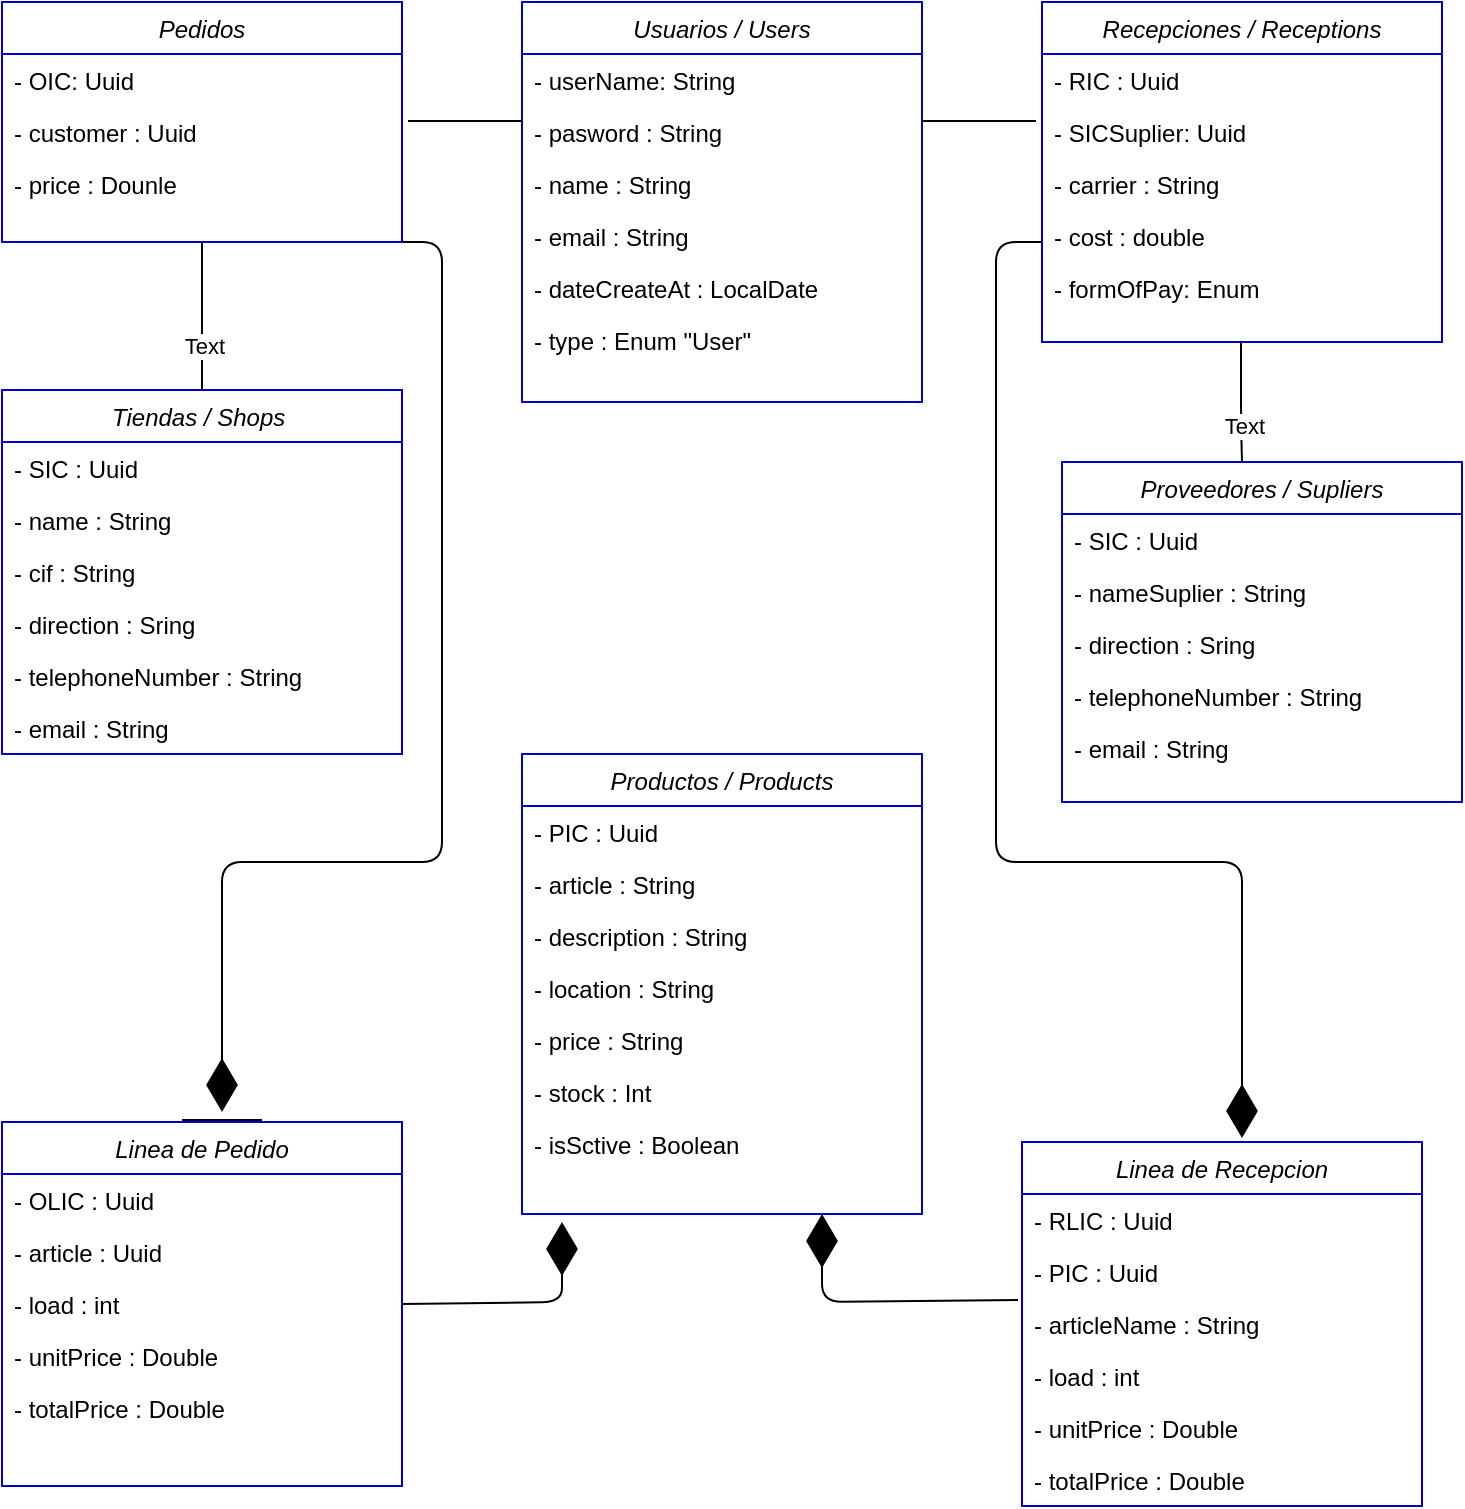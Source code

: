 <mxfile version="15.2.7" type="device"><diagram id="C5RBs43oDa-KdzZeNtuy" name="Page-1"><mxGraphModel dx="1918" dy="494" grid="1" gridSize="10" guides="1" tooltips="1" connect="1" arrows="1" fold="1" page="1" pageScale="1" pageWidth="827" pageHeight="1169" math="0" shadow="0"><root><mxCell id="WIyWlLk6GJQsqaUBKTNV-0"/><mxCell id="WIyWlLk6GJQsqaUBKTNV-1" parent="WIyWlLk6GJQsqaUBKTNV-0"/><mxCell id="xP6IEk8G_7_wYVqHRWd4-0" value="Pedidos" style="swimlane;fontStyle=2;align=center;verticalAlign=top;childLayout=stackLayout;horizontal=1;startSize=26;horizontalStack=0;resizeParent=1;resizeLast=0;collapsible=1;marginBottom=0;rounded=0;shadow=0;strokeWidth=1;fillColor=#FFFFFF;strokeColor=#0000CC;" parent="WIyWlLk6GJQsqaUBKTNV-1" vertex="1"><mxGeometry x="-800" y="220" width="200" height="120" as="geometry"><mxRectangle x="-200" y="50" width="160" height="26" as="alternateBounds"/></mxGeometry></mxCell><mxCell id="xP6IEk8G_7_wYVqHRWd4-20" value="- OIC: Uuid&#10;" style="text;align=left;verticalAlign=top;spacingLeft=4;spacingRight=4;overflow=hidden;rotatable=0;points=[[0,0.5],[1,0.5]];portConstraint=eastwest;rounded=0;shadow=0;html=0;" parent="xP6IEk8G_7_wYVqHRWd4-0" vertex="1"><mxGeometry y="26" width="200" height="26" as="geometry"/></mxCell><mxCell id="xP6IEk8G_7_wYVqHRWd4-1" value="- customer : Uuid" style="text;align=left;verticalAlign=top;spacingLeft=4;spacingRight=4;overflow=hidden;rotatable=0;points=[[0,0.5],[1,0.5]];portConstraint=eastwest;" parent="xP6IEk8G_7_wYVqHRWd4-0" vertex="1"><mxGeometry y="52" width="200" height="26" as="geometry"/></mxCell><mxCell id="xP6IEk8G_7_wYVqHRWd4-2" value="- price : Dounle" style="text;align=left;verticalAlign=top;spacingLeft=4;spacingRight=4;overflow=hidden;rotatable=0;points=[[0,0.5],[1,0.5]];portConstraint=eastwest;rounded=0;shadow=0;html=0;" parent="xP6IEk8G_7_wYVqHRWd4-0" vertex="1"><mxGeometry y="78" width="200" height="26" as="geometry"/></mxCell><mxCell id="XiTa4pajt9Ke85h2i4oA-1" value="Tiendas / Shops " style="swimlane;fontStyle=2;align=center;verticalAlign=top;childLayout=stackLayout;horizontal=1;startSize=26;horizontalStack=0;resizeParent=1;resizeLast=0;collapsible=1;marginBottom=0;rounded=0;shadow=0;strokeWidth=1;fillColor=#FFFFFF;strokeColor=#0000CC;" vertex="1" parent="WIyWlLk6GJQsqaUBKTNV-1"><mxGeometry x="-800" y="414" width="200" height="182" as="geometry"><mxRectangle x="-200" y="50" width="160" height="26" as="alternateBounds"/></mxGeometry></mxCell><mxCell id="XiTa4pajt9Ke85h2i4oA-2" value="- SIC : Uuid" style="text;align=left;verticalAlign=top;spacingLeft=4;spacingRight=4;overflow=hidden;rotatable=0;points=[[0,0.5],[1,0.5]];portConstraint=eastwest;" vertex="1" parent="XiTa4pajt9Ke85h2i4oA-1"><mxGeometry y="26" width="200" height="26" as="geometry"/></mxCell><mxCell id="XiTa4pajt9Ke85h2i4oA-3" value="- name : String" style="text;align=left;verticalAlign=top;spacingLeft=4;spacingRight=4;overflow=hidden;rotatable=0;points=[[0,0.5],[1,0.5]];portConstraint=eastwest;rounded=0;shadow=0;html=0;" vertex="1" parent="XiTa4pajt9Ke85h2i4oA-1"><mxGeometry y="52" width="200" height="26" as="geometry"/></mxCell><mxCell id="XiTa4pajt9Ke85h2i4oA-63" value="- cif : String" style="text;align=left;verticalAlign=top;spacingLeft=4;spacingRight=4;overflow=hidden;rotatable=0;points=[[0,0.5],[1,0.5]];portConstraint=eastwest;" vertex="1" parent="XiTa4pajt9Ke85h2i4oA-1"><mxGeometry y="78" width="200" height="26" as="geometry"/></mxCell><mxCell id="XiTa4pajt9Ke85h2i4oA-4" value="- direction : Sring" style="text;align=left;verticalAlign=top;spacingLeft=4;spacingRight=4;overflow=hidden;rotatable=0;points=[[0,0.5],[1,0.5]];portConstraint=eastwest;rounded=0;shadow=0;html=0;" vertex="1" parent="XiTa4pajt9Ke85h2i4oA-1"><mxGeometry y="104" width="200" height="26" as="geometry"/></mxCell><mxCell id="XiTa4pajt9Ke85h2i4oA-5" value="- telephoneNumber : String" style="text;align=left;verticalAlign=top;spacingLeft=4;spacingRight=4;overflow=hidden;rotatable=0;points=[[0,0.5],[1,0.5]];portConstraint=eastwest;rounded=0;shadow=0;html=0;" vertex="1" parent="XiTa4pajt9Ke85h2i4oA-1"><mxGeometry y="130" width="200" height="26" as="geometry"/></mxCell><mxCell id="XiTa4pajt9Ke85h2i4oA-7" value="- email : String" style="text;align=left;verticalAlign=top;spacingLeft=4;spacingRight=4;overflow=hidden;rotatable=0;points=[[0,0.5],[1,0.5]];portConstraint=eastwest;rounded=0;shadow=0;html=0;" vertex="1" parent="XiTa4pajt9Ke85h2i4oA-1"><mxGeometry y="156" width="200" height="26" as="geometry"/></mxCell><mxCell id="XiTa4pajt9Ke85h2i4oA-14" value="Productos / Products" style="swimlane;fontStyle=2;align=center;verticalAlign=top;childLayout=stackLayout;horizontal=1;startSize=26;horizontalStack=0;resizeParent=1;resizeLast=0;collapsible=1;marginBottom=0;rounded=0;shadow=0;strokeWidth=1;fillColor=#FFFFFF;strokeColor=#0000CC;" vertex="1" parent="WIyWlLk6GJQsqaUBKTNV-1"><mxGeometry x="-540" y="596" width="200" height="230" as="geometry"><mxRectangle x="-200" y="50" width="160" height="26" as="alternateBounds"/></mxGeometry></mxCell><mxCell id="XiTa4pajt9Ke85h2i4oA-15" value="- PIC : Uuid" style="text;align=left;verticalAlign=top;spacingLeft=4;spacingRight=4;overflow=hidden;rotatable=0;points=[[0,0.5],[1,0.5]];portConstraint=eastwest;" vertex="1" parent="XiTa4pajt9Ke85h2i4oA-14"><mxGeometry y="26" width="200" height="26" as="geometry"/></mxCell><mxCell id="XiTa4pajt9Ke85h2i4oA-16" value="- article : String" style="text;align=left;verticalAlign=top;spacingLeft=4;spacingRight=4;overflow=hidden;rotatable=0;points=[[0,0.5],[1,0.5]];portConstraint=eastwest;rounded=0;shadow=0;html=0;" vertex="1" parent="XiTa4pajt9Ke85h2i4oA-14"><mxGeometry y="52" width="200" height="26" as="geometry"/></mxCell><mxCell id="XiTa4pajt9Ke85h2i4oA-17" value="- description : String" style="text;align=left;verticalAlign=top;spacingLeft=4;spacingRight=4;overflow=hidden;rotatable=0;points=[[0,0.5],[1,0.5]];portConstraint=eastwest;rounded=0;shadow=0;html=0;" vertex="1" parent="XiTa4pajt9Ke85h2i4oA-14"><mxGeometry y="78" width="200" height="26" as="geometry"/></mxCell><mxCell id="XiTa4pajt9Ke85h2i4oA-18" value="- location : String" style="text;align=left;verticalAlign=top;spacingLeft=4;spacingRight=4;overflow=hidden;rotatable=0;points=[[0,0.5],[1,0.5]];portConstraint=eastwest;rounded=0;shadow=0;html=0;" vertex="1" parent="XiTa4pajt9Ke85h2i4oA-14"><mxGeometry y="104" width="200" height="26" as="geometry"/></mxCell><mxCell id="XiTa4pajt9Ke85h2i4oA-19" value="- price : String" style="text;align=left;verticalAlign=top;spacingLeft=4;spacingRight=4;overflow=hidden;rotatable=0;points=[[0,0.5],[1,0.5]];portConstraint=eastwest;rounded=0;shadow=0;html=0;" vertex="1" parent="XiTa4pajt9Ke85h2i4oA-14"><mxGeometry y="130" width="200" height="26" as="geometry"/></mxCell><mxCell id="XiTa4pajt9Ke85h2i4oA-20" value="- stock : Int" style="text;align=left;verticalAlign=top;spacingLeft=4;spacingRight=4;overflow=hidden;rotatable=0;points=[[0,0.5],[1,0.5]];portConstraint=eastwest;rounded=0;shadow=0;html=0;" vertex="1" parent="XiTa4pajt9Ke85h2i4oA-14"><mxGeometry y="156" width="200" height="26" as="geometry"/></mxCell><mxCell id="XiTa4pajt9Ke85h2i4oA-21" value="- isSctive : Boolean" style="text;align=left;verticalAlign=top;spacingLeft=4;spacingRight=4;overflow=hidden;rotatable=0;points=[[0,0.5],[1,0.5]];portConstraint=eastwest;rounded=0;shadow=0;html=0;" vertex="1" parent="XiTa4pajt9Ke85h2i4oA-14"><mxGeometry y="182" width="200" height="26" as="geometry"/></mxCell><mxCell id="XiTa4pajt9Ke85h2i4oA-27" value="Recepciones / Receptions" style="swimlane;fontStyle=2;align=center;verticalAlign=top;childLayout=stackLayout;horizontal=1;startSize=26;horizontalStack=0;resizeParent=1;resizeLast=0;collapsible=1;marginBottom=0;rounded=0;shadow=0;strokeWidth=1;fillColor=#FFFFFF;strokeColor=#0000CC;" vertex="1" parent="WIyWlLk6GJQsqaUBKTNV-1"><mxGeometry x="-280" y="220" width="200" height="170" as="geometry"><mxRectangle x="-200" y="50" width="160" height="26" as="alternateBounds"/></mxGeometry></mxCell><mxCell id="XiTa4pajt9Ke85h2i4oA-28" value="- RIC : Uuid" style="text;align=left;verticalAlign=top;spacingLeft=4;spacingRight=4;overflow=hidden;rotatable=0;points=[[0,0.5],[1,0.5]];portConstraint=eastwest;" vertex="1" parent="XiTa4pajt9Ke85h2i4oA-27"><mxGeometry y="26" width="200" height="26" as="geometry"/></mxCell><mxCell id="XiTa4pajt9Ke85h2i4oA-29" value="- SICSuplier: Uuid" style="text;align=left;verticalAlign=top;spacingLeft=4;spacingRight=4;overflow=hidden;rotatable=0;points=[[0,0.5],[1,0.5]];portConstraint=eastwest;rounded=0;shadow=0;html=0;" vertex="1" parent="XiTa4pajt9Ke85h2i4oA-27"><mxGeometry y="52" width="200" height="26" as="geometry"/></mxCell><mxCell id="XiTa4pajt9Ke85h2i4oA-30" value="- carrier : String" style="text;align=left;verticalAlign=top;spacingLeft=4;spacingRight=4;overflow=hidden;rotatable=0;points=[[0,0.5],[1,0.5]];portConstraint=eastwest;rounded=0;shadow=0;html=0;" vertex="1" parent="XiTa4pajt9Ke85h2i4oA-27"><mxGeometry y="78" width="200" height="26" as="geometry"/></mxCell><mxCell id="XiTa4pajt9Ke85h2i4oA-31" value="- cost : double" style="text;align=left;verticalAlign=top;spacingLeft=4;spacingRight=4;overflow=hidden;rotatable=0;points=[[0,0.5],[1,0.5]];portConstraint=eastwest;rounded=0;shadow=0;html=0;" vertex="1" parent="XiTa4pajt9Ke85h2i4oA-27"><mxGeometry y="104" width="200" height="26" as="geometry"/></mxCell><mxCell id="XiTa4pajt9Ke85h2i4oA-88" value="- formOfPay: Enum " style="text;align=left;verticalAlign=top;spacingLeft=4;spacingRight=4;overflow=hidden;rotatable=0;points=[[0,0.5],[1,0.5]];portConstraint=eastwest;rounded=0;shadow=0;html=0;" vertex="1" parent="XiTa4pajt9Ke85h2i4oA-27"><mxGeometry y="130" width="200" height="26" as="geometry"/></mxCell><mxCell id="XiTa4pajt9Ke85h2i4oA-65" value="Linea de Recepcion" style="swimlane;fontStyle=2;align=center;verticalAlign=top;childLayout=stackLayout;horizontal=1;startSize=26;horizontalStack=0;resizeParent=1;resizeLast=0;collapsible=1;marginBottom=0;rounded=0;shadow=0;strokeWidth=1;fillColor=#FFFFFF;strokeColor=#0000CC;" vertex="1" parent="WIyWlLk6GJQsqaUBKTNV-1"><mxGeometry x="-290" y="790" width="200" height="182" as="geometry"><mxRectangle x="-200" y="50" width="160" height="26" as="alternateBounds"/></mxGeometry></mxCell><mxCell id="XiTa4pajt9Ke85h2i4oA-66" value="- RLIC : Uuid" style="text;align=left;verticalAlign=top;spacingLeft=4;spacingRight=4;overflow=hidden;rotatable=0;points=[[0,0.5],[1,0.5]];portConstraint=eastwest;" vertex="1" parent="XiTa4pajt9Ke85h2i4oA-65"><mxGeometry y="26" width="200" height="26" as="geometry"/></mxCell><mxCell id="XiTa4pajt9Ke85h2i4oA-67" value="- PIC : Uuid " style="text;align=left;verticalAlign=top;spacingLeft=4;spacingRight=4;overflow=hidden;rotatable=0;points=[[0,0.5],[1,0.5]];portConstraint=eastwest;rounded=0;shadow=0;html=0;" vertex="1" parent="XiTa4pajt9Ke85h2i4oA-65"><mxGeometry y="52" width="200" height="26" as="geometry"/></mxCell><mxCell id="XiTa4pajt9Ke85h2i4oA-89" value="- articleName : String" style="text;align=left;verticalAlign=top;spacingLeft=4;spacingRight=4;overflow=hidden;rotatable=0;points=[[0,0.5],[1,0.5]];portConstraint=eastwest;rounded=0;shadow=0;html=0;" vertex="1" parent="XiTa4pajt9Ke85h2i4oA-65"><mxGeometry y="78" width="200" height="26" as="geometry"/></mxCell><mxCell id="XiTa4pajt9Ke85h2i4oA-68" value="- load : int" style="text;align=left;verticalAlign=top;spacingLeft=4;spacingRight=4;overflow=hidden;rotatable=0;points=[[0,0.5],[1,0.5]];portConstraint=eastwest;rounded=0;shadow=0;html=0;" vertex="1" parent="XiTa4pajt9Ke85h2i4oA-65"><mxGeometry y="104" width="200" height="26" as="geometry"/></mxCell><mxCell id="XiTa4pajt9Ke85h2i4oA-69" value="- unitPrice : Double" style="text;align=left;verticalAlign=top;spacingLeft=4;spacingRight=4;overflow=hidden;rotatable=0;points=[[0,0.5],[1,0.5]];portConstraint=eastwest;rounded=0;shadow=0;html=0;" vertex="1" parent="XiTa4pajt9Ke85h2i4oA-65"><mxGeometry y="130" width="200" height="26" as="geometry"/></mxCell><mxCell id="XiTa4pajt9Ke85h2i4oA-71" value="- totalPrice : Double" style="text;align=left;verticalAlign=top;spacingLeft=4;spacingRight=4;overflow=hidden;rotatable=0;points=[[0,0.5],[1,0.5]];portConstraint=eastwest;rounded=0;shadow=0;html=0;" vertex="1" parent="XiTa4pajt9Ke85h2i4oA-65"><mxGeometry y="156" width="200" height="22" as="geometry"/></mxCell><mxCell id="XiTa4pajt9Ke85h2i4oA-72" value="Linea de Pedido" style="swimlane;fontStyle=2;align=center;verticalAlign=top;childLayout=stackLayout;horizontal=1;startSize=26;horizontalStack=0;resizeParent=1;resizeLast=0;collapsible=1;marginBottom=0;rounded=0;shadow=0;strokeWidth=1;fillColor=#FFFFFF;strokeColor=#0000CC;" vertex="1" parent="WIyWlLk6GJQsqaUBKTNV-1"><mxGeometry x="-800" y="780" width="200" height="182" as="geometry"><mxRectangle x="-200" y="50" width="160" height="26" as="alternateBounds"/></mxGeometry></mxCell><mxCell id="XiTa4pajt9Ke85h2i4oA-73" value="- OLIC : Uuid" style="text;align=left;verticalAlign=top;spacingLeft=4;spacingRight=4;overflow=hidden;rotatable=0;points=[[0,0.5],[1,0.5]];portConstraint=eastwest;" vertex="1" parent="XiTa4pajt9Ke85h2i4oA-72"><mxGeometry y="26" width="200" height="26" as="geometry"/></mxCell><mxCell id="XiTa4pajt9Ke85h2i4oA-74" value="- article : Uuid " style="text;align=left;verticalAlign=top;spacingLeft=4;spacingRight=4;overflow=hidden;rotatable=0;points=[[0,0.5],[1,0.5]];portConstraint=eastwest;rounded=0;shadow=0;html=0;" vertex="1" parent="XiTa4pajt9Ke85h2i4oA-72"><mxGeometry y="52" width="200" height="26" as="geometry"/></mxCell><mxCell id="XiTa4pajt9Ke85h2i4oA-75" value="- load : int" style="text;align=left;verticalAlign=top;spacingLeft=4;spacingRight=4;overflow=hidden;rotatable=0;points=[[0,0.5],[1,0.5]];portConstraint=eastwest;rounded=0;shadow=0;html=0;" vertex="1" parent="XiTa4pajt9Ke85h2i4oA-72"><mxGeometry y="78" width="200" height="26" as="geometry"/></mxCell><mxCell id="XiTa4pajt9Ke85h2i4oA-76" value="- unitPrice : Double" style="text;align=left;verticalAlign=top;spacingLeft=4;spacingRight=4;overflow=hidden;rotatable=0;points=[[0,0.5],[1,0.5]];portConstraint=eastwest;rounded=0;shadow=0;html=0;" vertex="1" parent="XiTa4pajt9Ke85h2i4oA-72"><mxGeometry y="104" width="200" height="26" as="geometry"/></mxCell><mxCell id="XiTa4pajt9Ke85h2i4oA-77" value="- totalPrice : Double" style="text;align=left;verticalAlign=top;spacingLeft=4;spacingRight=4;overflow=hidden;rotatable=0;points=[[0,0.5],[1,0.5]];portConstraint=eastwest;rounded=0;shadow=0;html=0;" vertex="1" parent="XiTa4pajt9Ke85h2i4oA-72"><mxGeometry y="130" width="200" height="26" as="geometry"/></mxCell><mxCell id="XiTa4pajt9Ke85h2i4oA-40" value="Usuarios / Users" style="swimlane;fontStyle=2;align=center;verticalAlign=top;childLayout=stackLayout;horizontal=1;startSize=26;horizontalStack=0;resizeParent=1;resizeLast=0;collapsible=1;marginBottom=0;rounded=0;shadow=0;strokeWidth=1;fillColor=#FFFFFF;strokeColor=#0000CC;" vertex="1" parent="WIyWlLk6GJQsqaUBKTNV-1"><mxGeometry x="-540" y="220" width="200" height="200" as="geometry"><mxRectangle x="-200" y="50" width="160" height="26" as="alternateBounds"/></mxGeometry></mxCell><mxCell id="XiTa4pajt9Ke85h2i4oA-41" value="- userName: String" style="text;align=left;verticalAlign=top;spacingLeft=4;spacingRight=4;overflow=hidden;rotatable=0;points=[[0,0.5],[1,0.5]];portConstraint=eastwest;" vertex="1" parent="XiTa4pajt9Ke85h2i4oA-40"><mxGeometry y="26" width="200" height="26" as="geometry"/></mxCell><mxCell id="XiTa4pajt9Ke85h2i4oA-42" value="- pasword : String" style="text;align=left;verticalAlign=top;spacingLeft=4;spacingRight=4;overflow=hidden;rotatable=0;points=[[0,0.5],[1,0.5]];portConstraint=eastwest;rounded=0;shadow=0;html=0;" vertex="1" parent="XiTa4pajt9Ke85h2i4oA-40"><mxGeometry y="52" width="200" height="26" as="geometry"/></mxCell><mxCell id="XiTa4pajt9Ke85h2i4oA-43" value="- name : String" style="text;align=left;verticalAlign=top;spacingLeft=4;spacingRight=4;overflow=hidden;rotatable=0;points=[[0,0.5],[1,0.5]];portConstraint=eastwest;rounded=0;shadow=0;html=0;" vertex="1" parent="XiTa4pajt9Ke85h2i4oA-40"><mxGeometry y="78" width="200" height="26" as="geometry"/></mxCell><mxCell id="XiTa4pajt9Ke85h2i4oA-44" value="- email : String" style="text;align=left;verticalAlign=top;spacingLeft=4;spacingRight=4;overflow=hidden;rotatable=0;points=[[0,0.5],[1,0.5]];portConstraint=eastwest;rounded=0;shadow=0;html=0;" vertex="1" parent="XiTa4pajt9Ke85h2i4oA-40"><mxGeometry y="104" width="200" height="26" as="geometry"/></mxCell><mxCell id="XiTa4pajt9Ke85h2i4oA-45" value="- dateCreateAt : LocalDate" style="text;align=left;verticalAlign=top;spacingLeft=4;spacingRight=4;overflow=hidden;rotatable=0;points=[[0,0.5],[1,0.5]];portConstraint=eastwest;rounded=0;shadow=0;html=0;" vertex="1" parent="XiTa4pajt9Ke85h2i4oA-40"><mxGeometry y="130" width="200" height="26" as="geometry"/></mxCell><mxCell id="XiTa4pajt9Ke85h2i4oA-46" value="- type : Enum &quot;User&quot;" style="text;align=left;verticalAlign=top;spacingLeft=4;spacingRight=4;overflow=hidden;rotatable=0;points=[[0,0.5],[1,0.5]];portConstraint=eastwest;rounded=0;shadow=0;html=0;" vertex="1" parent="XiTa4pajt9Ke85h2i4oA-40"><mxGeometry y="156" width="200" height="26" as="geometry"/></mxCell><mxCell id="XiTa4pajt9Ke85h2i4oA-96" value="" style="endArrow=none;html=1;exitX=1;exitY=-0.192;exitDx=0;exitDy=0;exitPerimeter=0;" edge="1" parent="WIyWlLk6GJQsqaUBKTNV-1"><mxGeometry width="50" height="50" relative="1" as="geometry"><mxPoint x="-340" y="279.508" as="sourcePoint"/><mxPoint x="-283" y="279.5" as="targetPoint"/></mxGeometry></mxCell><mxCell id="XiTa4pajt9Ke85h2i4oA-98" value="" style="endArrow=diamondThin;endFill=1;endSize=24;html=1;exitX=1;exitY=1;exitDx=0;exitDy=0;" edge="1" parent="WIyWlLk6GJQsqaUBKTNV-1" source="xP6IEk8G_7_wYVqHRWd4-0" target="XiTa4pajt9Ke85h2i4oA-99"><mxGeometry width="160" relative="1" as="geometry"><mxPoint x="-600" y="380" as="sourcePoint"/><mxPoint x="-690" y="779" as="targetPoint"/><Array as="points"><mxPoint x="-580" y="340"/><mxPoint x="-580" y="650"/><mxPoint x="-690" y="650"/></Array></mxGeometry></mxCell><mxCell id="XiTa4pajt9Ke85h2i4oA-99" value="" style="line;strokeWidth=1;fillColor=none;align=left;verticalAlign=middle;spacingTop=-1;spacingLeft=3;spacingRight=3;rotatable=0;labelPosition=right;points=[];portConstraint=eastwest;" vertex="1" parent="WIyWlLk6GJQsqaUBKTNV-1"><mxGeometry x="-710" y="775" width="40" height="8" as="geometry"/></mxCell><mxCell id="XiTa4pajt9Ke85h2i4oA-100" value="" style="endArrow=none;html=1;exitX=0.5;exitY=1;exitDx=0;exitDy=0;entryX=0.5;entryY=0;entryDx=0;entryDy=0;" edge="1" parent="WIyWlLk6GJQsqaUBKTNV-1" source="xP6IEk8G_7_wYVqHRWd4-0" target="XiTa4pajt9Ke85h2i4oA-1"><mxGeometry width="50" height="50" relative="1" as="geometry"><mxPoint x="-330" y="329.508" as="sourcePoint"/><mxPoint x="-273" y="329.5" as="targetPoint"/></mxGeometry></mxCell><mxCell id="XiTa4pajt9Ke85h2i4oA-104" value="Text" style="edgeLabel;html=1;align=center;verticalAlign=middle;resizable=0;points=[];" vertex="1" connectable="0" parent="XiTa4pajt9Ke85h2i4oA-100"><mxGeometry x="0.405" y="1" relative="1" as="geometry"><mxPoint as="offset"/></mxGeometry></mxCell><mxCell id="XiTa4pajt9Ke85h2i4oA-102" value="" style="endArrow=none;html=1;exitX=1;exitY=-0.192;exitDx=0;exitDy=0;exitPerimeter=0;" edge="1" parent="WIyWlLk6GJQsqaUBKTNV-1"><mxGeometry width="50" height="50" relative="1" as="geometry"><mxPoint x="-597" y="279.508" as="sourcePoint"/><mxPoint x="-540" y="279.5" as="targetPoint"/></mxGeometry></mxCell><mxCell id="XiTa4pajt9Ke85h2i4oA-103" value="" style="endArrow=diamondThin;endFill=1;endSize=24;html=1;" edge="1" parent="WIyWlLk6GJQsqaUBKTNV-1"><mxGeometry width="160" relative="1" as="geometry"><mxPoint x="-280" y="340" as="sourcePoint"/><mxPoint x="-180" y="788" as="targetPoint"/><Array as="points"><mxPoint x="-303" y="340"/><mxPoint x="-303" y="650"/><mxPoint x="-180" y="650"/></Array></mxGeometry></mxCell><mxCell id="XiTa4pajt9Ke85h2i4oA-56" value="Proveedores / Supliers" style="swimlane;fontStyle=2;align=center;verticalAlign=top;childLayout=stackLayout;horizontal=1;startSize=26;horizontalStack=0;resizeParent=1;resizeLast=0;collapsible=1;marginBottom=0;rounded=0;shadow=0;strokeWidth=1;fillColor=#FFFFFF;strokeColor=#0000CC;" vertex="1" parent="WIyWlLk6GJQsqaUBKTNV-1"><mxGeometry x="-270" y="450" width="200" height="170" as="geometry"><mxRectangle x="-200" y="50" width="160" height="26" as="alternateBounds"/></mxGeometry></mxCell><mxCell id="XiTa4pajt9Ke85h2i4oA-57" value="- SIC : Uuid" style="text;align=left;verticalAlign=top;spacingLeft=4;spacingRight=4;overflow=hidden;rotatable=0;points=[[0,0.5],[1,0.5]];portConstraint=eastwest;" vertex="1" parent="XiTa4pajt9Ke85h2i4oA-56"><mxGeometry y="26" width="200" height="26" as="geometry"/></mxCell><mxCell id="XiTa4pajt9Ke85h2i4oA-58" value="- nameSuplier : String" style="text;align=left;verticalAlign=top;spacingLeft=4;spacingRight=4;overflow=hidden;rotatable=0;points=[[0,0.5],[1,0.5]];portConstraint=eastwest;rounded=0;shadow=0;html=0;" vertex="1" parent="XiTa4pajt9Ke85h2i4oA-56"><mxGeometry y="52" width="200" height="26" as="geometry"/></mxCell><mxCell id="XiTa4pajt9Ke85h2i4oA-60" value="- direction : Sring" style="text;align=left;verticalAlign=top;spacingLeft=4;spacingRight=4;overflow=hidden;rotatable=0;points=[[0,0.5],[1,0.5]];portConstraint=eastwest;rounded=0;shadow=0;html=0;" vertex="1" parent="XiTa4pajt9Ke85h2i4oA-56"><mxGeometry y="78" width="200" height="26" as="geometry"/></mxCell><mxCell id="XiTa4pajt9Ke85h2i4oA-61" value="- telephoneNumber : String" style="text;align=left;verticalAlign=top;spacingLeft=4;spacingRight=4;overflow=hidden;rotatable=0;points=[[0,0.5],[1,0.5]];portConstraint=eastwest;rounded=0;shadow=0;html=0;" vertex="1" parent="XiTa4pajt9Ke85h2i4oA-56"><mxGeometry y="104" width="200" height="26" as="geometry"/></mxCell><mxCell id="XiTa4pajt9Ke85h2i4oA-62" value="- email : String" style="text;align=left;verticalAlign=top;spacingLeft=4;spacingRight=4;overflow=hidden;rotatable=0;points=[[0,0.5],[1,0.5]];portConstraint=eastwest;rounded=0;shadow=0;html=0;" vertex="1" parent="XiTa4pajt9Ke85h2i4oA-56"><mxGeometry y="130" width="200" height="26" as="geometry"/></mxCell><mxCell id="XiTa4pajt9Ke85h2i4oA-105" value="" style="endArrow=none;html=1;exitX=0.5;exitY=1;exitDx=0;exitDy=0;" edge="1" parent="WIyWlLk6GJQsqaUBKTNV-1"><mxGeometry width="50" height="50" relative="1" as="geometry"><mxPoint x="-180.5" y="390" as="sourcePoint"/><mxPoint x="-180" y="450" as="targetPoint"/><Array as="points"><mxPoint x="-180.5" y="430"/></Array></mxGeometry></mxCell><mxCell id="XiTa4pajt9Ke85h2i4oA-106" value="Text" style="edgeLabel;html=1;align=center;verticalAlign=middle;resizable=0;points=[];" vertex="1" connectable="0" parent="XiTa4pajt9Ke85h2i4oA-105"><mxGeometry x="0.405" y="1" relative="1" as="geometry"><mxPoint as="offset"/></mxGeometry></mxCell><mxCell id="XiTa4pajt9Ke85h2i4oA-107" value="" style="endArrow=diamondThin;endFill=1;endSize=24;html=1;exitX=1;exitY=0.5;exitDx=0;exitDy=0;" edge="1" parent="WIyWlLk6GJQsqaUBKTNV-1" source="XiTa4pajt9Ke85h2i4oA-75"><mxGeometry width="160" relative="1" as="geometry"><mxPoint x="-660" y="870" as="sourcePoint"/><mxPoint x="-520" y="830" as="targetPoint"/><Array as="points"><mxPoint x="-520" y="870"/></Array></mxGeometry></mxCell><mxCell id="XiTa4pajt9Ke85h2i4oA-108" value="" style="endArrow=diamondThin;endFill=1;endSize=24;html=1;exitX=-0.01;exitY=0.038;exitDx=0;exitDy=0;entryX=0.75;entryY=1;entryDx=0;entryDy=0;exitPerimeter=0;" edge="1" parent="WIyWlLk6GJQsqaUBKTNV-1" source="XiTa4pajt9Ke85h2i4oA-89" target="XiTa4pajt9Ke85h2i4oA-14"><mxGeometry width="160" relative="1" as="geometry"><mxPoint x="-590" y="881" as="sourcePoint"/><mxPoint x="-510" y="840" as="targetPoint"/><Array as="points"><mxPoint x="-390" y="870"/></Array></mxGeometry></mxCell></root></mxGraphModel></diagram></mxfile>